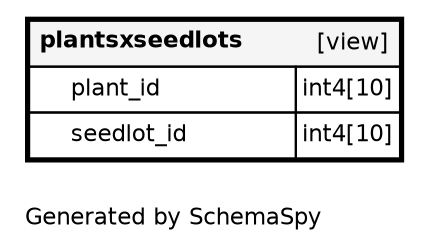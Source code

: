 digraph "oneDegreeRelationshipsDiagram" {
  graph [    rankdir="RL"    bgcolor="#ffffff"    label="\nGenerated by SchemaSpy"    labeljust="l"    nodesep="0.18"    ranksep="0.46"    fontname="Helvetica"    fontsize="11"    ration="compress"  ];  node [    fontname="Helvetica"    fontsize="11"    shape="plaintext"  ];  edge [    arrowsize="0.8"  ];
  "plantsxseedlots" [
   label=<
    <TABLE BORDER="2" CELLBORDER="1" CELLSPACING="0" BGCOLOR="#ffffff">
      <TR><TD COLSPAN="4"  BGCOLOR="#f5f5f5"><TABLE BORDER="0" CELLSPACING="0"><TR><TD ALIGN="LEFT" FIXEDSIZE="TRUE" WIDTH="107" HEIGHT="16"><B>plantsxseedlots</B></TD><TD ALIGN="RIGHT">[view]</TD></TR></TABLE></TD></TR>
      <TR><TD PORT="plant_id" COLSPAN="2" ALIGN="LEFT"><TABLE BORDER="0" CELLSPACING="0" ALIGN="LEFT"><TR ALIGN="LEFT"><TD ALIGN="LEFT" FIXEDSIZE="TRUE" WIDTH="15" HEIGHT="16"></TD><TD ALIGN="LEFT" FIXEDSIZE="TRUE" WIDTH="107" HEIGHT="16">plant_id</TD></TR></TABLE></TD><TD PORT="plant_id.type" ALIGN="LEFT">int4[10]</TD></TR>
      <TR><TD PORT="seedlot_id" COLSPAN="2" ALIGN="LEFT"><TABLE BORDER="0" CELLSPACING="0" ALIGN="LEFT"><TR ALIGN="LEFT"><TD ALIGN="LEFT" FIXEDSIZE="TRUE" WIDTH="15" HEIGHT="16"></TD><TD ALIGN="LEFT" FIXEDSIZE="TRUE" WIDTH="107" HEIGHT="16">seedlot_id</TD></TR></TABLE></TD><TD PORT="seedlot_id.type" ALIGN="LEFT">int4[10]</TD></TR>
    </TABLE>>
    URL="plantsxseedlots.html"
    target="_top"
    tooltip="plantsxseedlots"
  ];
}
